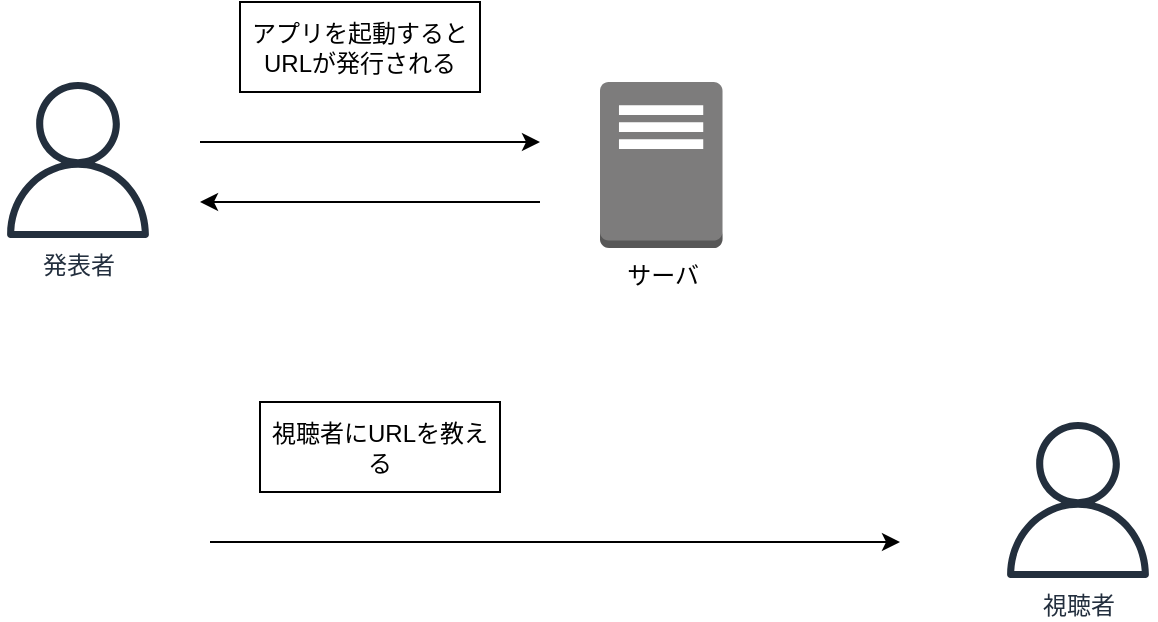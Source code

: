 <mxfile>
    <diagram id="2wql6HsE7xNDPAMDw4sS" name="概要">
        <mxGraphModel dx="1778" dy="935" grid="1" gridSize="10" guides="1" tooltips="1" connect="1" arrows="1" fold="1" page="0" pageScale="1" pageWidth="827" pageHeight="1169" math="0" shadow="0">
            <root>
                <mxCell id="0"/>
                <mxCell id="1" parent="0"/>
                <mxCell id="15" style="edgeStyle=none;html=1;" parent="1" edge="1">
                    <mxGeometry relative="1" as="geometry">
                        <mxPoint x="50" y="440" as="targetPoint"/>
                        <mxPoint x="220" y="440" as="sourcePoint"/>
                    </mxGeometry>
                </mxCell>
                <mxCell id="7" value="サーバ" style="outlineConnect=0;dashed=0;verticalLabelPosition=bottom;verticalAlign=top;align=center;html=1;shape=mxgraph.aws3.traditional_server;fillColor=#7D7C7C;gradientColor=none;" parent="1" vertex="1">
                    <mxGeometry x="250" y="380" width="61.26" height="83" as="geometry"/>
                </mxCell>
                <mxCell id="10" value="発表者" style="sketch=0;outlineConnect=0;fontColor=#232F3E;gradientColor=none;fillColor=#232F3D;strokeColor=none;dashed=0;verticalLabelPosition=bottom;verticalAlign=top;align=center;html=1;fontSize=12;fontStyle=0;aspect=fixed;pointerEvents=1;shape=mxgraph.aws4.user;" parent="1" vertex="1">
                    <mxGeometry x="-50" y="380" width="78" height="78" as="geometry"/>
                </mxCell>
                <mxCell id="12" value="視聴者" style="sketch=0;outlineConnect=0;fontColor=#232F3E;gradientColor=none;fillColor=#232F3D;strokeColor=none;dashed=0;verticalLabelPosition=bottom;verticalAlign=top;align=center;html=1;fontSize=12;fontStyle=0;aspect=fixed;pointerEvents=1;shape=mxgraph.aws4.user;" parent="1" vertex="1">
                    <mxGeometry x="450" y="550" width="78" height="78" as="geometry"/>
                </mxCell>
                <mxCell id="13" value="アプリを起動するとURLが発行される" style="rounded=0;whiteSpace=wrap;html=1;" parent="1" vertex="1">
                    <mxGeometry x="70" y="340" width="120" height="45" as="geometry"/>
                </mxCell>
                <mxCell id="16" value="視聴者にURLを教える" style="rounded=0;whiteSpace=wrap;html=1;" parent="1" vertex="1">
                    <mxGeometry x="80" y="540" width="120" height="45" as="geometry"/>
                </mxCell>
                <mxCell id="17" style="edgeStyle=none;html=1;startArrow=classic;startFill=1;endArrow=none;endFill=0;" parent="1" edge="1">
                    <mxGeometry relative="1" as="geometry">
                        <mxPoint x="50" y="410" as="targetPoint"/>
                        <mxPoint x="220" y="410" as="sourcePoint"/>
                    </mxGeometry>
                </mxCell>
                <mxCell id="18" style="edgeStyle=none;html=1;startArrow=classic;startFill=1;endArrow=none;endFill=0;" parent="1" edge="1">
                    <mxGeometry relative="1" as="geometry">
                        <mxPoint x="55" y="610" as="targetPoint"/>
                        <mxPoint x="400" y="610" as="sourcePoint"/>
                    </mxGeometry>
                </mxCell>
            </root>
        </mxGraphModel>
    </diagram>
    <diagram id="2KKL4_noj3KUaT5EHST9" name="server">
        <mxGraphModel dx="1378" dy="935" grid="1" gridSize="10" guides="1" tooltips="1" connect="1" arrows="1" fold="1" page="0" pageScale="1" pageWidth="827" pageHeight="1169" math="0" shadow="0">
            <root>
                <mxCell id="LKL-ciwFYtLUC1yMY-Yz-0"/>
                <mxCell id="LKL-ciwFYtLUC1yMY-Yz-1" parent="LKL-ciwFYtLUC1yMY-Yz-0"/>
                <mxCell id="LKL-ciwFYtLUC1yMY-Yz-8" style="edgeStyle=none;html=1;entryX=0;entryY=0.5;entryDx=0;entryDy=0;entryPerimeter=0;" parent="LKL-ciwFYtLUC1yMY-Yz-1" source="LKL-ciwFYtLUC1yMY-Yz-2" target="LKL-ciwFYtLUC1yMY-Yz-4" edge="1">
                    <mxGeometry relative="1" as="geometry"/>
                </mxCell>
                <mxCell id="LKL-ciwFYtLUC1yMY-Yz-9" value="&amp;nbsp;connect" style="edgeLabel;html=1;align=center;verticalAlign=middle;resizable=0;points=[];" parent="LKL-ciwFYtLUC1yMY-Yz-8" vertex="1" connectable="0">
                    <mxGeometry x="0.234" relative="1" as="geometry">
                        <mxPoint x="1" as="offset"/>
                    </mxGeometry>
                </mxCell>
                <mxCell id="LKL-ciwFYtLUC1yMY-Yz-10" style="edgeStyle=none;html=1;entryX=0;entryY=0.5;entryDx=0;entryDy=0;entryPerimeter=0;" parent="LKL-ciwFYtLUC1yMY-Yz-1" source="LKL-ciwFYtLUC1yMY-Yz-2" target="LKL-ciwFYtLUC1yMY-Yz-5" edge="1">
                    <mxGeometry relative="1" as="geometry"/>
                </mxCell>
                <mxCell id="LKL-ciwFYtLUC1yMY-Yz-11" value="send message" style="edgeLabel;html=1;align=center;verticalAlign=middle;resizable=0;points=[];" parent="LKL-ciwFYtLUC1yMY-Yz-10" vertex="1" connectable="0">
                    <mxGeometry x="0.124" y="-2" relative="1" as="geometry">
                        <mxPoint as="offset"/>
                    </mxGeometry>
                </mxCell>
                <mxCell id="LKL-ciwFYtLUC1yMY-Yz-12" style="edgeStyle=none;html=1;entryX=0;entryY=0.5;entryDx=0;entryDy=0;entryPerimeter=0;" parent="LKL-ciwFYtLUC1yMY-Yz-1" source="LKL-ciwFYtLUC1yMY-Yz-2" target="LKL-ciwFYtLUC1yMY-Yz-6" edge="1">
                    <mxGeometry relative="1" as="geometry"/>
                </mxCell>
                <mxCell id="LKL-ciwFYtLUC1yMY-Yz-13" value="disconnect" style="edgeLabel;html=1;align=center;verticalAlign=middle;resizable=0;points=[];" parent="LKL-ciwFYtLUC1yMY-Yz-12" vertex="1" connectable="0">
                    <mxGeometry x="0.411" y="4" relative="1" as="geometry">
                        <mxPoint as="offset"/>
                    </mxGeometry>
                </mxCell>
                <mxCell id="LKL-ciwFYtLUC1yMY-Yz-23" style="edgeStyle=none;html=1;" parent="LKL-ciwFYtLUC1yMY-Yz-1" source="LKL-ciwFYtLUC1yMY-Yz-2" target="LKL-ciwFYtLUC1yMY-Yz-3" edge="1">
                    <mxGeometry relative="1" as="geometry"/>
                </mxCell>
                <mxCell id="LKL-ciwFYtLUC1yMY-Yz-24" value="message recived" style="edgeLabel;html=1;align=center;verticalAlign=middle;resizable=0;points=[];" parent="LKL-ciwFYtLUC1yMY-Yz-23" vertex="1" connectable="0">
                    <mxGeometry x="-0.329" y="-3" relative="1" as="geometry">
                        <mxPoint x="-16" y="-6" as="offset"/>
                    </mxGeometry>
                </mxCell>
                <mxCell id="LKL-ciwFYtLUC1yMY-Yz-2" value="" style="sketch=0;points=[[0,0,0],[0.25,0,0],[0.5,0,0],[0.75,0,0],[1,0,0],[0,1,0],[0.25,1,0],[0.5,1,0],[0.75,1,0],[1,1,0],[0,0.25,0],[0,0.5,0],[0,0.75,0],[1,0.25,0],[1,0.5,0],[1,0.75,0]];outlineConnect=0;fontColor=#232F3E;gradientColor=#945DF2;gradientDirection=north;fillColor=#5A30B5;strokeColor=#ffffff;dashed=0;verticalLabelPosition=bottom;verticalAlign=top;align=center;html=1;fontSize=12;fontStyle=0;aspect=fixed;shape=mxgraph.aws4.resourceIcon;resIcon=mxgraph.aws4.api_gateway;" parent="LKL-ciwFYtLUC1yMY-Yz-1" vertex="1">
                    <mxGeometry x="240" y="320" width="78" height="78" as="geometry"/>
                </mxCell>
                <mxCell id="LKL-ciwFYtLUC1yMY-Yz-3" value="発表者" style="sketch=0;outlineConnect=0;fontColor=#232F3E;gradientColor=none;fillColor=#232F3D;strokeColor=none;dashed=0;verticalLabelPosition=bottom;verticalAlign=top;align=center;html=1;fontSize=12;fontStyle=0;aspect=fixed;pointerEvents=1;shape=mxgraph.aws4.user;" parent="LKL-ciwFYtLUC1yMY-Yz-1" vertex="1">
                    <mxGeometry x="60" y="238" width="78" height="78" as="geometry"/>
                </mxCell>
                <mxCell id="LKL-ciwFYtLUC1yMY-Yz-14" style="edgeStyle=none;html=1;" parent="LKL-ciwFYtLUC1yMY-Yz-1" source="LKL-ciwFYtLUC1yMY-Yz-4" target="LKL-ciwFYtLUC1yMY-Yz-7" edge="1">
                    <mxGeometry relative="1" as="geometry"/>
                </mxCell>
                <mxCell id="LKL-ciwFYtLUC1yMY-Yz-15" value="session save" style="edgeLabel;html=1;align=center;verticalAlign=middle;resizable=0;points=[];" parent="LKL-ciwFYtLUC1yMY-Yz-14" vertex="1" connectable="0">
                    <mxGeometry x="0.101" y="2" relative="1" as="geometry">
                        <mxPoint as="offset"/>
                    </mxGeometry>
                </mxCell>
                <mxCell id="LKL-ciwFYtLUC1yMY-Yz-4" value="" style="sketch=0;points=[[0,0,0],[0.25,0,0],[0.5,0,0],[0.75,0,0],[1,0,0],[0,1,0],[0.25,1,0],[0.5,1,0],[0.75,1,0],[1,1,0],[0,0.25,0],[0,0.5,0],[0,0.75,0],[1,0.25,0],[1,0.5,0],[1,0.75,0]];outlineConnect=0;fontColor=#232F3E;gradientColor=#F78E04;gradientDirection=north;fillColor=#D05C17;strokeColor=#ffffff;dashed=0;verticalLabelPosition=bottom;verticalAlign=top;align=center;html=1;fontSize=12;fontStyle=0;aspect=fixed;shape=mxgraph.aws4.resourceIcon;resIcon=mxgraph.aws4.lambda;" parent="LKL-ciwFYtLUC1yMY-Yz-1" vertex="1">
                    <mxGeometry x="480" y="160" width="78" height="78" as="geometry"/>
                </mxCell>
                <mxCell id="LKL-ciwFYtLUC1yMY-Yz-16" style="edgeStyle=none;html=1;" parent="LKL-ciwFYtLUC1yMY-Yz-1" source="LKL-ciwFYtLUC1yMY-Yz-5" target="LKL-ciwFYtLUC1yMY-Yz-7" edge="1">
                    <mxGeometry relative="1" as="geometry"/>
                </mxCell>
                <mxCell id="LKL-ciwFYtLUC1yMY-Yz-17" value="session select" style="edgeLabel;html=1;align=center;verticalAlign=middle;resizable=0;points=[];" parent="LKL-ciwFYtLUC1yMY-Yz-16" vertex="1" connectable="0">
                    <mxGeometry x="0.302" relative="1" as="geometry">
                        <mxPoint as="offset"/>
                    </mxGeometry>
                </mxCell>
                <mxCell id="LKL-ciwFYtLUC1yMY-Yz-5" value="" style="sketch=0;points=[[0,0,0],[0.25,0,0],[0.5,0,0],[0.75,0,0],[1,0,0],[0,1,0],[0.25,1,0],[0.5,1,0],[0.75,1,0],[1,1,0],[0,0.25,0],[0,0.5,0],[0,0.75,0],[1,0.25,0],[1,0.5,0],[1,0.75,0]];outlineConnect=0;fontColor=#232F3E;gradientColor=#F78E04;gradientDirection=north;fillColor=#D05C17;strokeColor=#ffffff;dashed=0;verticalLabelPosition=bottom;verticalAlign=top;align=center;html=1;fontSize=12;fontStyle=0;aspect=fixed;shape=mxgraph.aws4.resourceIcon;resIcon=mxgraph.aws4.lambda;" parent="LKL-ciwFYtLUC1yMY-Yz-1" vertex="1">
                    <mxGeometry x="480" y="320" width="78" height="78" as="geometry"/>
                </mxCell>
                <mxCell id="LKL-ciwFYtLUC1yMY-Yz-18" style="edgeStyle=none;html=1;" parent="LKL-ciwFYtLUC1yMY-Yz-1" source="LKL-ciwFYtLUC1yMY-Yz-6" target="LKL-ciwFYtLUC1yMY-Yz-7" edge="1">
                    <mxGeometry relative="1" as="geometry"/>
                </mxCell>
                <mxCell id="LKL-ciwFYtLUC1yMY-Yz-19" value="session delete" style="edgeLabel;html=1;align=center;verticalAlign=middle;resizable=0;points=[];" parent="LKL-ciwFYtLUC1yMY-Yz-18" vertex="1" connectable="0">
                    <mxGeometry x="-0.457" y="-1" relative="1" as="geometry">
                        <mxPoint x="32" y="-22" as="offset"/>
                    </mxGeometry>
                </mxCell>
                <mxCell id="LKL-ciwFYtLUC1yMY-Yz-6" value="" style="sketch=0;points=[[0,0,0],[0.25,0,0],[0.5,0,0],[0.75,0,0],[1,0,0],[0,1,0],[0.25,1,0],[0.5,1,0],[0.75,1,0],[1,1,0],[0,0.25,0],[0,0.5,0],[0,0.75,0],[1,0.25,0],[1,0.5,0],[1,0.75,0]];outlineConnect=0;fontColor=#232F3E;gradientColor=#F78E04;gradientDirection=north;fillColor=#D05C17;strokeColor=#ffffff;dashed=0;verticalLabelPosition=bottom;verticalAlign=top;align=center;html=1;fontSize=12;fontStyle=0;aspect=fixed;shape=mxgraph.aws4.resourceIcon;resIcon=mxgraph.aws4.lambda;" parent="LKL-ciwFYtLUC1yMY-Yz-1" vertex="1">
                    <mxGeometry x="480" y="480" width="78" height="78" as="geometry"/>
                </mxCell>
                <mxCell id="LKL-ciwFYtLUC1yMY-Yz-7" value="" style="sketch=0;points=[[0,0,0],[0.25,0,0],[0.5,0,0],[0.75,0,0],[1,0,0],[0,1,0],[0.25,1,0],[0.5,1,0],[0.75,1,0],[1,1,0],[0,0.25,0],[0,0.5,0],[0,0.75,0],[1,0.25,0],[1,0.5,0],[1,0.75,0]];outlineConnect=0;fontColor=#232F3E;gradientColor=#4D72F3;gradientDirection=north;fillColor=#3334B9;strokeColor=#ffffff;dashed=0;verticalLabelPosition=bottom;verticalAlign=top;align=center;html=1;fontSize=12;fontStyle=0;aspect=fixed;shape=mxgraph.aws4.resourceIcon;resIcon=mxgraph.aws4.dynamodb;" parent="LKL-ciwFYtLUC1yMY-Yz-1" vertex="1">
                    <mxGeometry x="760" y="320" width="78" height="78" as="geometry"/>
                </mxCell>
                <mxCell id="LKL-ciwFYtLUC1yMY-Yz-21" style="edgeStyle=none;html=1;" parent="LKL-ciwFYtLUC1yMY-Yz-1" source="LKL-ciwFYtLUC1yMY-Yz-20" target="LKL-ciwFYtLUC1yMY-Yz-2" edge="1">
                    <mxGeometry relative="1" as="geometry"/>
                </mxCell>
                <mxCell id="LKL-ciwFYtLUC1yMY-Yz-22" value="reaction" style="edgeLabel;html=1;align=center;verticalAlign=middle;resizable=0;points=[];" parent="LKL-ciwFYtLUC1yMY-Yz-21" vertex="1" connectable="0">
                    <mxGeometry x="-0.043" relative="1" as="geometry">
                        <mxPoint as="offset"/>
                    </mxGeometry>
                </mxCell>
                <mxCell id="LKL-ciwFYtLUC1yMY-Yz-20" value="視聴者" style="sketch=0;outlineConnect=0;fontColor=#232F3E;gradientColor=none;fillColor=#232F3D;strokeColor=none;dashed=0;verticalLabelPosition=bottom;verticalAlign=top;align=center;html=1;fontSize=12;fontStyle=0;aspect=fixed;pointerEvents=1;shape=mxgraph.aws4.user;" parent="LKL-ciwFYtLUC1yMY-Yz-1" vertex="1">
                    <mxGeometry x="60" y="402" width="78" height="78" as="geometry"/>
                </mxCell>
                <mxCell id="LKL-ciwFYtLUC1yMY-Yz-26" value="パーティションキー： connectionId (WebSocket の connectionId)&lt;br&gt;GSI&amp;nbsp; &amp;nbsp; &amp;nbsp; &amp;nbsp; &amp;nbsp; &amp;nbsp; &amp;nbsp; &amp;nbsp; &amp;nbsp; &amp;nbsp; &amp;nbsp; &amp;nbsp; &amp;nbsp; ： eventCode (発表者がアプリケーションを起動すると発行)" style="rounded=0;whiteSpace=wrap;html=1;align=left;strokeColor=none;" parent="LKL-ciwFYtLUC1yMY-Yz-1" vertex="1">
                    <mxGeometry x="760" y="410" width="480" height="70" as="geometry"/>
                </mxCell>
                <mxCell id="kTANxVnOucYX_wc1jrSD-1" style="edgeStyle=none;html=1;entryX=1;entryY=0.25;entryDx=0;entryDy=0;entryPerimeter=0;endArrow=none;endFill=0;dashed=1;" edge="1" parent="LKL-ciwFYtLUC1yMY-Yz-1" source="kTANxVnOucYX_wc1jrSD-0" target="LKL-ciwFYtLUC1yMY-Yz-4">
                    <mxGeometry relative="1" as="geometry"/>
                </mxCell>
                <mxCell id="kTANxVnOucYX_wc1jrSD-0" value="初回接続時に connectionId と eventCode を保存" style="rounded=0;whiteSpace=wrap;html=1;align=left;" vertex="1" parent="LKL-ciwFYtLUC1yMY-Yz-1">
                    <mxGeometry x="570" y="70" width="170" height="70" as="geometry"/>
                </mxCell>
                <mxCell id="kTANxVnOucYX_wc1jrSD-3" style="edgeStyle=none;html=1;entryX=1;entryY=0.25;entryDx=0;entryDy=0;entryPerimeter=0;dashed=1;endArrow=none;endFill=0;" edge="1" parent="LKL-ciwFYtLUC1yMY-Yz-1" source="kTANxVnOucYX_wc1jrSD-2" target="LKL-ciwFYtLUC1yMY-Yz-5">
                    <mxGeometry relative="1" as="geometry"/>
                </mxCell>
                <mxCell id="kTANxVnOucYX_wc1jrSD-2" value="視聴者から送信されたメッセージを発表者に送信する" style="rounded=0;whiteSpace=wrap;html=1;align=left;" vertex="1" parent="LKL-ciwFYtLUC1yMY-Yz-1">
                    <mxGeometry x="700" y="168" width="170" height="70" as="geometry"/>
                </mxCell>
                <mxCell id="kTANxVnOucYX_wc1jrSD-5" style="edgeStyle=none;html=1;dashed=1;endArrow=none;endFill=0;" edge="1" parent="LKL-ciwFYtLUC1yMY-Yz-1" source="kTANxVnOucYX_wc1jrSD-4" target="LKL-ciwFYtLUC1yMY-Yz-6">
                    <mxGeometry relative="1" as="geometry"/>
                </mxCell>
                <mxCell id="kTANxVnOucYX_wc1jrSD-4" value="接続が閉じたときに DynamoDB からデータを削除" style="rounded=0;whiteSpace=wrap;html=1;align=left;" vertex="1" parent="LKL-ciwFYtLUC1yMY-Yz-1">
                    <mxGeometry x="620" y="558" width="170" height="70" as="geometry"/>
                </mxCell>
                <mxCell id="96DWSQiwI-bvW-ahN9Ol-1" style="edgeStyle=none;html=1;dashed=1;fontSize=12;endArrow=none;endFill=0;" edge="1" parent="LKL-ciwFYtLUC1yMY-Yz-1" source="96DWSQiwI-bvW-ahN9Ol-0" target="LKL-ciwFYtLUC1yMY-Yz-2">
                    <mxGeometry relative="1" as="geometry"/>
                </mxCell>
                <mxCell id="96DWSQiwI-bvW-ahN9Ol-0" value="WebSocket" style="rounded=0;whiteSpace=wrap;html=1;align=left;" vertex="1" parent="LKL-ciwFYtLUC1yMY-Yz-1">
                    <mxGeometry x="220" y="220" width="80" height="40" as="geometry"/>
                </mxCell>
            </root>
        </mxGraphModel>
    </diagram>
    <diagram id="m-Ul2pYZkCUhdYk3YuJ2" name="viewer">
        <mxGraphModel dx="1778" dy="1335" grid="1" gridSize="10" guides="1" tooltips="1" connect="1" arrows="1" fold="1" page="0" pageScale="1" pageWidth="827" pageHeight="1169" math="0" shadow="0">
            <root>
                <mxCell id="U9JWeB0vVeR8TLZMWZgH-0"/>
                <mxCell id="U9JWeB0vVeR8TLZMWZgH-1" parent="U9JWeB0vVeR8TLZMWZgH-0"/>
                <mxCell id="VfjlbDkKjgeY1H9jjCyT-2" value="" style="ellipse;whiteSpace=wrap;html=1;fillColor=none;" vertex="1" parent="U9JWeB0vVeR8TLZMWZgH-1">
                    <mxGeometry x="755" y="-95" width="270" height="210" as="geometry"/>
                </mxCell>
                <mxCell id="VfjlbDkKjgeY1H9jjCyT-1" value="" style="ellipse;whiteSpace=wrap;html=1;fillColor=none;" vertex="1" parent="U9JWeB0vVeR8TLZMWZgH-1">
                    <mxGeometry x="-110" y="40" width="680" height="530" as="geometry"/>
                </mxCell>
                <mxCell id="q-Eiu1JJYU3CHhzZXmRm-0" value="OS" style="rounded=0;whiteSpace=wrap;html=1;" parent="U9JWeB0vVeR8TLZMWZgH-1" vertex="1">
                    <mxGeometry y="490" width="420" height="40" as="geometry"/>
                </mxCell>
                <mxCell id="q-Eiu1JJYU3CHhzZXmRm-1" value="メインプロセス（Node.js）" style="rounded=0;whiteSpace=wrap;html=1;" parent="U9JWeB0vVeR8TLZMWZgH-1" vertex="1">
                    <mxGeometry y="340" width="420" height="50" as="geometry"/>
                </mxCell>
                <mxCell id="q-Eiu1JJYU3CHhzZXmRm-2" value="レンダラープロセス&lt;br&gt;traybar" style="rounded=0;whiteSpace=wrap;html=1;" parent="U9JWeB0vVeR8TLZMWZgH-1" vertex="1">
                    <mxGeometry y="80" width="120" height="120" as="geometry"/>
                </mxCell>
                <mxCell id="q-Eiu1JJYU3CHhzZXmRm-3" value="レンダラープロセス&lt;br&gt;setting" style="rounded=0;whiteSpace=wrap;html=1;" parent="U9JWeB0vVeR8TLZMWZgH-1" vertex="1">
                    <mxGeometry x="150" y="80" width="120" height="120" as="geometry"/>
                </mxCell>
                <mxCell id="q-Eiu1JJYU3CHhzZXmRm-4" value="レンダラープロセス&lt;br&gt;viewer" style="rounded=0;whiteSpace=wrap;html=1;" parent="U9JWeB0vVeR8TLZMWZgH-1" vertex="1">
                    <mxGeometry x="300" y="80" width="120" height="120" as="geometry"/>
                </mxCell>
                <mxCell id="q-Eiu1JJYU3CHhzZXmRm-6" value="" style="endArrow=classic;startArrow=classic;html=1;" parent="U9JWeB0vVeR8TLZMWZgH-1" edge="1">
                    <mxGeometry width="50" height="50" relative="1" as="geometry">
                        <mxPoint x="209.5" y="290" as="sourcePoint"/>
                        <mxPoint x="209.5" y="220" as="targetPoint"/>
                    </mxGeometry>
                </mxCell>
                <mxCell id="q-Eiu1JJYU3CHhzZXmRm-7" value="IPC" style="ellipse;whiteSpace=wrap;html=1;aspect=fixed;" parent="U9JWeB0vVeR8TLZMWZgH-1" vertex="1">
                    <mxGeometry x="230" y="230" width="50" height="50" as="geometry"/>
                </mxCell>
                <mxCell id="q-Eiu1JJYU3CHhzZXmRm-9" style="edgeStyle=orthogonalEdgeStyle;html=1;entryX=0.5;entryY=0;entryDx=0;entryDy=0;curved=1;" parent="U9JWeB0vVeR8TLZMWZgH-1" source="q-Eiu1JJYU3CHhzZXmRm-8" target="q-Eiu1JJYU3CHhzZXmRm-4" edge="1">
                    <mxGeometry relative="1" as="geometry"/>
                </mxCell>
                <mxCell id="q-Eiu1JJYU3CHhzZXmRm-10" value="Recived Message" style="edgeLabel;html=1;align=center;verticalAlign=middle;resizable=0;points=[];" parent="q-Eiu1JJYU3CHhzZXmRm-9" vertex="1" connectable="0">
                    <mxGeometry x="-0.33" y="3" relative="1" as="geometry">
                        <mxPoint x="-33" y="7" as="offset"/>
                    </mxGeometry>
                </mxCell>
                <mxCell id="q-Eiu1JJYU3CHhzZXmRm-8" value="AWS" style="rounded=0;whiteSpace=wrap;html=1;" parent="U9JWeB0vVeR8TLZMWZgH-1" vertex="1">
                    <mxGeometry x="550" y="-50" width="120" height="120" as="geometry"/>
                </mxCell>
                <mxCell id="q-Eiu1JJYU3CHhzZXmRm-11" value="Native APIs" style="ellipse;whiteSpace=wrap;html=1;aspect=fixed;" parent="U9JWeB0vVeR8TLZMWZgH-1" vertex="1">
                    <mxGeometry x="230" y="410" width="50" height="50" as="geometry"/>
                </mxCell>
                <mxCell id="q-Eiu1JJYU3CHhzZXmRm-12" value="" style="endArrow=classic;startArrow=classic;html=1;" parent="U9JWeB0vVeR8TLZMWZgH-1" edge="1">
                    <mxGeometry width="50" height="50" relative="1" as="geometry">
                        <mxPoint x="209.5" y="470" as="sourcePoint"/>
                        <mxPoint x="209.5" y="400" as="targetPoint"/>
                    </mxGeometry>
                </mxCell>
                <mxCell id="q-Eiu1JJYU3CHhzZXmRm-13" value="context&lt;br&gt;bridge" style="ellipse;whiteSpace=wrap;html=1;aspect=fixed;" parent="U9JWeB0vVeR8TLZMWZgH-1" vertex="1">
                    <mxGeometry x="185" y="300" width="50" height="50" as="geometry"/>
                </mxCell>
                <mxCell id="q-Eiu1JJYU3CHhzZXmRm-15" style="edgeStyle=orthogonalEdgeStyle;curved=1;html=1;entryX=1;entryY=0.5;entryDx=0;entryDy=0;" parent="U9JWeB0vVeR8TLZMWZgH-1" source="q-Eiu1JJYU3CHhzZXmRm-14" target="q-Eiu1JJYU3CHhzZXmRm-8" edge="1">
                    <mxGeometry relative="1" as="geometry"/>
                </mxCell>
                <mxCell id="q-Eiu1JJYU3CHhzZXmRm-16" value="Send message" style="edgeLabel;html=1;align=center;verticalAlign=middle;resizable=0;points=[];" parent="q-Eiu1JJYU3CHhzZXmRm-15" vertex="1" connectable="0">
                    <mxGeometry x="-0.287" y="-3" relative="1" as="geometry">
                        <mxPoint as="offset"/>
                    </mxGeometry>
                </mxCell>
                <mxCell id="q-Eiu1JJYU3CHhzZXmRm-14" value="ブラウザー" style="rounded=0;whiteSpace=wrap;html=1;" parent="U9JWeB0vVeR8TLZMWZgH-1" vertex="1">
                    <mxGeometry x="830" y="-50" width="120" height="120" as="geometry"/>
                </mxCell>
                <mxCell id="VfjlbDkKjgeY1H9jjCyT-0" value="発表者" style="text;html=1;strokeColor=#666666;fillColor=#f5f5f5;align=center;verticalAlign=middle;whiteSpace=wrap;rounded=0;fontColor=#333333;fontSize=16;" vertex="1" parent="U9JWeB0vVeR8TLZMWZgH-1">
                    <mxGeometry x="-140" y="280" width="70" height="30" as="geometry"/>
                </mxCell>
                <mxCell id="VfjlbDkKjgeY1H9jjCyT-3" value="視聴者" style="text;html=1;strokeColor=#666666;fillColor=#f5f5f5;align=center;verticalAlign=middle;whiteSpace=wrap;rounded=0;fontColor=#333333;fontSize=16;" vertex="1" parent="U9JWeB0vVeR8TLZMWZgH-1">
                    <mxGeometry x="990" y="-10" width="70" height="30" as="geometry"/>
                </mxCell>
                <mxCell id="9Tri1e2vvNs-V41nGOgp-1" style="edgeStyle=none;html=1;dashed=1;fontSize=12;endArrow=none;endFill=0;" edge="1" parent="U9JWeB0vVeR8TLZMWZgH-1" source="9Tri1e2vvNs-V41nGOgp-0" target="q-Eiu1JJYU3CHhzZXmRm-2">
                    <mxGeometry relative="1" as="geometry"/>
                </mxCell>
                <mxCell id="9Tri1e2vvNs-V41nGOgp-0" value="タスクバー&lt;br&gt;アプリケーションを終了できる" style="rounded=0;whiteSpace=wrap;html=1;align=left;" vertex="1" parent="U9JWeB0vVeR8TLZMWZgH-1">
                    <mxGeometry x="-140" y="-22.5" width="120" height="65" as="geometry"/>
                </mxCell>
                <mxCell id="9Tri1e2vvNs-V41nGOgp-3" style="edgeStyle=none;html=1;entryX=0.5;entryY=0;entryDx=0;entryDy=0;dashed=1;fontSize=12;endArrow=none;endFill=0;" edge="1" parent="U9JWeB0vVeR8TLZMWZgH-1" source="9Tri1e2vvNs-V41nGOgp-2" target="q-Eiu1JJYU3CHhzZXmRm-3">
                    <mxGeometry relative="1" as="geometry"/>
                </mxCell>
                <mxCell id="9Tri1e2vvNs-V41nGOgp-2" value="視聴者用URLが発行される" style="rounded=0;whiteSpace=wrap;html=1;align=left;" vertex="1" parent="U9JWeB0vVeR8TLZMWZgH-1">
                    <mxGeometry x="30" y="-50" width="120" height="65" as="geometry"/>
                </mxCell>
                <mxCell id="9Tri1e2vvNs-V41nGOgp-5" style="edgeStyle=none;html=1;dashed=1;fontSize=12;endArrow=none;endFill=0;" edge="1" parent="U9JWeB0vVeR8TLZMWZgH-1" source="9Tri1e2vvNs-V41nGOgp-4" target="q-Eiu1JJYU3CHhzZXmRm-4">
                    <mxGeometry relative="1" as="geometry"/>
                </mxCell>
                <mxCell id="9Tri1e2vvNs-V41nGOgp-4" value="視聴者からのリアクションが描画される" style="rounded=0;whiteSpace=wrap;html=1;align=left;" vertex="1" parent="U9JWeB0vVeR8TLZMWZgH-1">
                    <mxGeometry x="210" y="-60" width="120" height="65" as="geometry"/>
                </mxCell>
                <mxCell id="8y4u3awBM2j1EBlAK9tV-1" style="edgeStyle=none;html=1;dashed=1;fontSize=12;endArrow=none;endFill=0;" edge="1" parent="U9JWeB0vVeR8TLZMWZgH-1" source="8y4u3awBM2j1EBlAK9tV-0" target="VfjlbDkKjgeY1H9jjCyT-1">
                    <mxGeometry relative="1" as="geometry"/>
                </mxCell>
                <mxCell id="8y4u3awBM2j1EBlAK9tV-0" value="Electron" style="rounded=0;whiteSpace=wrap;html=1;align=center;" vertex="1" parent="U9JWeB0vVeR8TLZMWZgH-1">
                    <mxGeometry x="565" y="490" width="90" height="35" as="geometry"/>
                </mxCell>
            </root>
        </mxGraphModel>
    </diagram>
    <diagram id="fn6XyQj49I9nG9q5d_SQ" name="シーケンス">
        <mxGraphModel dx="1778" dy="1335" grid="1" gridSize="10" guides="1" tooltips="1" connect="1" arrows="1" fold="1" page="0" pageScale="1" pageWidth="827" pageHeight="1169" math="0" shadow="0">
            <root>
                <mxCell id="b1NcLydH1khCokro9SZk-0"/>
                <mxCell id="b1NcLydH1khCokro9SZk-1" parent="b1NcLydH1khCokro9SZk-0"/>
                <mxCell id="pe0ybkK2dXnUqtDELvgH-2" style="edgeStyle=none;html=1;dashed=1;fontSize=12;endArrow=none;endFill=0;" edge="1" parent="b1NcLydH1khCokro9SZk-1" source="-n8tRXjWXaonVK_9_TWO-0">
                    <mxGeometry relative="1" as="geometry">
                        <mxPoint x="-160" y="850" as="targetPoint"/>
                    </mxGeometry>
                </mxCell>
                <mxCell id="-n8tRXjWXaonVK_9_TWO-0" value="メインプロセス&lt;br&gt;Node.js" style="rounded=0;whiteSpace=wrap;html=1;fontSize=12;" vertex="1" parent="b1NcLydH1khCokro9SZk-1">
                    <mxGeometry x="-240" y="-40" width="160" height="40" as="geometry"/>
                </mxCell>
                <mxCell id="pe0ybkK2dXnUqtDELvgH-3" style="edgeStyle=none;html=1;dashed=1;fontSize=12;endArrow=none;endFill=0;" edge="1" parent="b1NcLydH1khCokro9SZk-1" source="67rVHbtENYoDQ4-flsCa-0">
                    <mxGeometry relative="1" as="geometry">
                        <mxPoint x="40" y="850" as="targetPoint"/>
                    </mxGeometry>
                </mxCell>
                <mxCell id="67rVHbtENYoDQ4-flsCa-0" value="レンダラープロセス&lt;br&gt;イベント設定画面" style="rounded=0;whiteSpace=wrap;html=1;fontSize=12;" vertex="1" parent="b1NcLydH1khCokro9SZk-1">
                    <mxGeometry x="-40" y="-40" width="160" height="40" as="geometry"/>
                </mxCell>
                <mxCell id="pe0ybkK2dXnUqtDELvgH-4" style="edgeStyle=none;html=1;dashed=1;fontSize=12;endArrow=none;endFill=0;" edge="1" parent="b1NcLydH1khCokro9SZk-1" source="67rVHbtENYoDQ4-flsCa-1">
                    <mxGeometry relative="1" as="geometry">
                        <mxPoint x="240" y="860" as="targetPoint"/>
                    </mxGeometry>
                </mxCell>
                <mxCell id="67rVHbtENYoDQ4-flsCa-1" value="レンダラープロセス&lt;br&gt;タスクバー" style="rounded=0;whiteSpace=wrap;html=1;fontSize=12;" vertex="1" parent="b1NcLydH1khCokro9SZk-1">
                    <mxGeometry x="160" y="-40" width="160" height="40" as="geometry"/>
                </mxCell>
                <mxCell id="pe0ybkK2dXnUqtDELvgH-5" style="edgeStyle=none;html=1;dashed=1;fontSize=12;endArrow=none;endFill=0;" edge="1" parent="b1NcLydH1khCokro9SZk-1" source="67rVHbtENYoDQ4-flsCa-2">
                    <mxGeometry relative="1" as="geometry">
                        <mxPoint x="440" y="860" as="targetPoint"/>
                    </mxGeometry>
                </mxCell>
                <mxCell id="67rVHbtENYoDQ4-flsCa-2" value="レンダラープロセス&lt;br&gt;リアクション描画画面" style="rounded=0;whiteSpace=wrap;html=1;fontSize=12;" vertex="1" parent="b1NcLydH1khCokro9SZk-1">
                    <mxGeometry x="360" y="-40" width="160" height="40" as="geometry"/>
                </mxCell>
                <mxCell id="pe0ybkK2dXnUqtDELvgH-6" style="edgeStyle=none;html=1;dashed=1;fontSize=12;endArrow=none;endFill=0;" edge="1" parent="b1NcLydH1khCokro9SZk-1" source="pe0ybkK2dXnUqtDELvgH-0">
                    <mxGeometry relative="1" as="geometry">
                        <mxPoint x="640" y="862" as="targetPoint"/>
                    </mxGeometry>
                </mxCell>
                <mxCell id="pe0ybkK2dXnUqtDELvgH-0" value="AWS&lt;br&gt;WebSocketサーバー" style="rounded=0;whiteSpace=wrap;html=1;fontSize=12;" vertex="1" parent="b1NcLydH1khCokro9SZk-1">
                    <mxGeometry x="560" y="-40" width="160" height="40" as="geometry"/>
                </mxCell>
                <mxCell id="pe0ybkK2dXnUqtDELvgH-7" style="edgeStyle=none;html=1;dashed=1;fontSize=12;endArrow=none;endFill=0;" edge="1" parent="b1NcLydH1khCokro9SZk-1" source="pe0ybkK2dXnUqtDELvgH-1">
                    <mxGeometry relative="1" as="geometry">
                        <mxPoint x="840" y="880" as="targetPoint"/>
                    </mxGeometry>
                </mxCell>
                <mxCell id="pe0ybkK2dXnUqtDELvgH-1" value="クライアント" style="rounded=0;whiteSpace=wrap;html=1;fontSize=12;" vertex="1" parent="b1NcLydH1khCokro9SZk-1">
                    <mxGeometry x="760" y="-40" width="160" height="40" as="geometry"/>
                </mxCell>
                <mxCell id="pe0ybkK2dXnUqtDELvgH-10" value="イベントコード発行&lt;br&gt;uuidv4" style="rounded=0;whiteSpace=wrap;html=1;fontSize=12;" vertex="1" parent="b1NcLydH1khCokro9SZk-1">
                    <mxGeometry x="-225" y="60" width="130" height="40" as="geometry"/>
                </mxCell>
                <mxCell id="pe0ybkK2dXnUqtDELvgH-11" value="" style="endArrow=classic;html=1;fontSize=12;" edge="1" parent="b1NcLydH1khCokro9SZk-1">
                    <mxGeometry width="50" height="50" relative="1" as="geometry">
                        <mxPoint x="-140" y="160" as="sourcePoint"/>
                        <mxPoint x="20" y="160" as="targetPoint"/>
                    </mxGeometry>
                </mxCell>
                <mxCell id="pe0ybkK2dXnUqtDELvgH-12" value="" style="endArrow=classic;html=1;fontSize=12;" edge="1" parent="b1NcLydH1khCokro9SZk-1">
                    <mxGeometry width="50" height="50" relative="1" as="geometry">
                        <mxPoint x="-140" y="200" as="sourcePoint"/>
                        <mxPoint x="230" y="200" as="targetPoint"/>
                    </mxGeometry>
                </mxCell>
                <mxCell id="pe0ybkK2dXnUqtDELvgH-13" value="" style="endArrow=classic;html=1;fontSize=12;" edge="1" parent="b1NcLydH1khCokro9SZk-1">
                    <mxGeometry width="50" height="50" relative="1" as="geometry">
                        <mxPoint x="-140" y="239.5" as="sourcePoint"/>
                        <mxPoint x="430" y="239.5" as="targetPoint"/>
                    </mxGeometry>
                </mxCell>
                <mxCell id="pe0ybkK2dXnUqtDELvgH-14" value="DynamoDB" style="shape=cylinder3;whiteSpace=wrap;html=1;boundedLbl=1;backgroundOutline=1;size=15;fontSize=12;fillColor=#f5f5f5;fontColor=#333333;strokeColor=#666666;" vertex="1" parent="b1NcLydH1khCokro9SZk-1">
                    <mxGeometry x="660" y="230" width="100" height="80" as="geometry"/>
                </mxCell>
                <mxCell id="pe0ybkK2dXnUqtDELvgH-15" value="パーティションキー： WebSocketコネクションID&lt;br&gt;GSI： イベントコード" style="text;html=1;align=left;verticalAlign=middle;resizable=0;points=[];autosize=1;strokeColor=none;fillColor=none;fontSize=12;" vertex="1" parent="b1NcLydH1khCokro9SZk-1">
                    <mxGeometry x="660" y="330" width="280" height="30" as="geometry"/>
                </mxCell>
                <mxCell id="pe0ybkK2dXnUqtDELvgH-18" value="" style="endArrow=classic;html=1;fontSize=12;" edge="1" parent="b1NcLydH1khCokro9SZk-1">
                    <mxGeometry width="50" height="50" relative="1" as="geometry">
                        <mxPoint x="450" y="280" as="sourcePoint"/>
                        <mxPoint x="630" y="280" as="targetPoint"/>
                    </mxGeometry>
                </mxCell>
                <mxCell id="pe0ybkK2dXnUqtDELvgH-19" value="" style="endArrow=classic;html=1;fontSize=12;dashed=1;" edge="1" parent="b1NcLydH1khCokro9SZk-1">
                    <mxGeometry width="50" height="50" relative="1" as="geometry">
                        <mxPoint x="55" y="400" as="sourcePoint"/>
                        <mxPoint x="830" y="400" as="targetPoint"/>
                    </mxGeometry>
                </mxCell>
                <mxCell id="pe0ybkK2dXnUqtDELvgH-20" value="" style="endArrow=classic;html=1;fontSize=12;" edge="1" parent="b1NcLydH1khCokro9SZk-1">
                    <mxGeometry width="50" height="50" relative="1" as="geometry">
                        <mxPoint x="830" y="440" as="sourcePoint"/>
                        <mxPoint x="650" y="440" as="targetPoint"/>
                    </mxGeometry>
                </mxCell>
                <mxCell id="pe0ybkK2dXnUqtDELvgH-21" value="リアクション" style="text;html=1;align=left;verticalAlign=middle;resizable=0;points=[];autosize=1;strokeColor=none;fillColor=none;fontSize=12;" vertex="1" parent="b1NcLydH1khCokro9SZk-1">
                    <mxGeometry x="750" y="450" width="90" height="20" as="geometry"/>
                </mxCell>
                <mxCell id="pe0ybkK2dXnUqtDELvgH-22" value="" style="endArrow=classic;html=1;fontSize=12;" edge="1" parent="b1NcLydH1khCokro9SZk-1">
                    <mxGeometry width="50" height="50" relative="1" as="geometry">
                        <mxPoint x="631" y="479.5" as="sourcePoint"/>
                        <mxPoint x="451" y="479.5" as="targetPoint"/>
                    </mxGeometry>
                </mxCell>
                <mxCell id="pe0ybkK2dXnUqtDELvgH-23" value="URLをクライアントに共有する" style="text;html=1;align=left;verticalAlign=middle;resizable=0;points=[];autosize=1;strokeColor=none;fillColor=none;fontSize=12;" vertex="1" parent="b1NcLydH1khCokro9SZk-1">
                    <mxGeometry x="60" y="370" width="180" height="20" as="geometry"/>
                </mxCell>
            </root>
        </mxGraphModel>
    </diagram>
</mxfile>